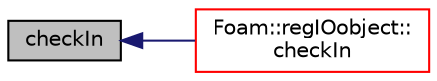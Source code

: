 digraph "checkIn"
{
  bgcolor="transparent";
  edge [fontname="Helvetica",fontsize="10",labelfontname="Helvetica",labelfontsize="10"];
  node [fontname="Helvetica",fontsize="10",shape=record];
  rankdir="LR";
  Node3726 [label="checkIn",height=0.2,width=0.4,color="black", fillcolor="grey75", style="filled", fontcolor="black"];
  Node3726 -> Node3727 [dir="back",color="midnightblue",fontsize="10",style="solid",fontname="Helvetica"];
  Node3727 [label="Foam::regIOobject::\lcheckIn",height=0.2,width=0.4,color="red",URL="$a27441.html#af9e300b410088279d671077efe9751f8",tooltip="Add object to registry. "];
}
